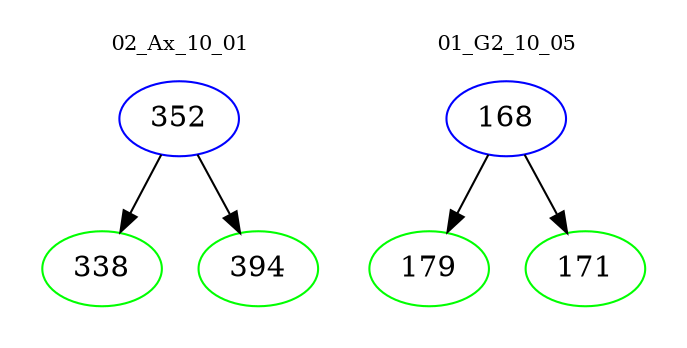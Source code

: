 digraph{
subgraph cluster_0 {
color = white
label = "02_Ax_10_01";
fontsize=10;
T0_352 [label="352", color="blue"]
T0_352 -> T0_338 [color="black"]
T0_338 [label="338", color="green"]
T0_352 -> T0_394 [color="black"]
T0_394 [label="394", color="green"]
}
subgraph cluster_1 {
color = white
label = "01_G2_10_05";
fontsize=10;
T1_168 [label="168", color="blue"]
T1_168 -> T1_179 [color="black"]
T1_179 [label="179", color="green"]
T1_168 -> T1_171 [color="black"]
T1_171 [label="171", color="green"]
}
}
